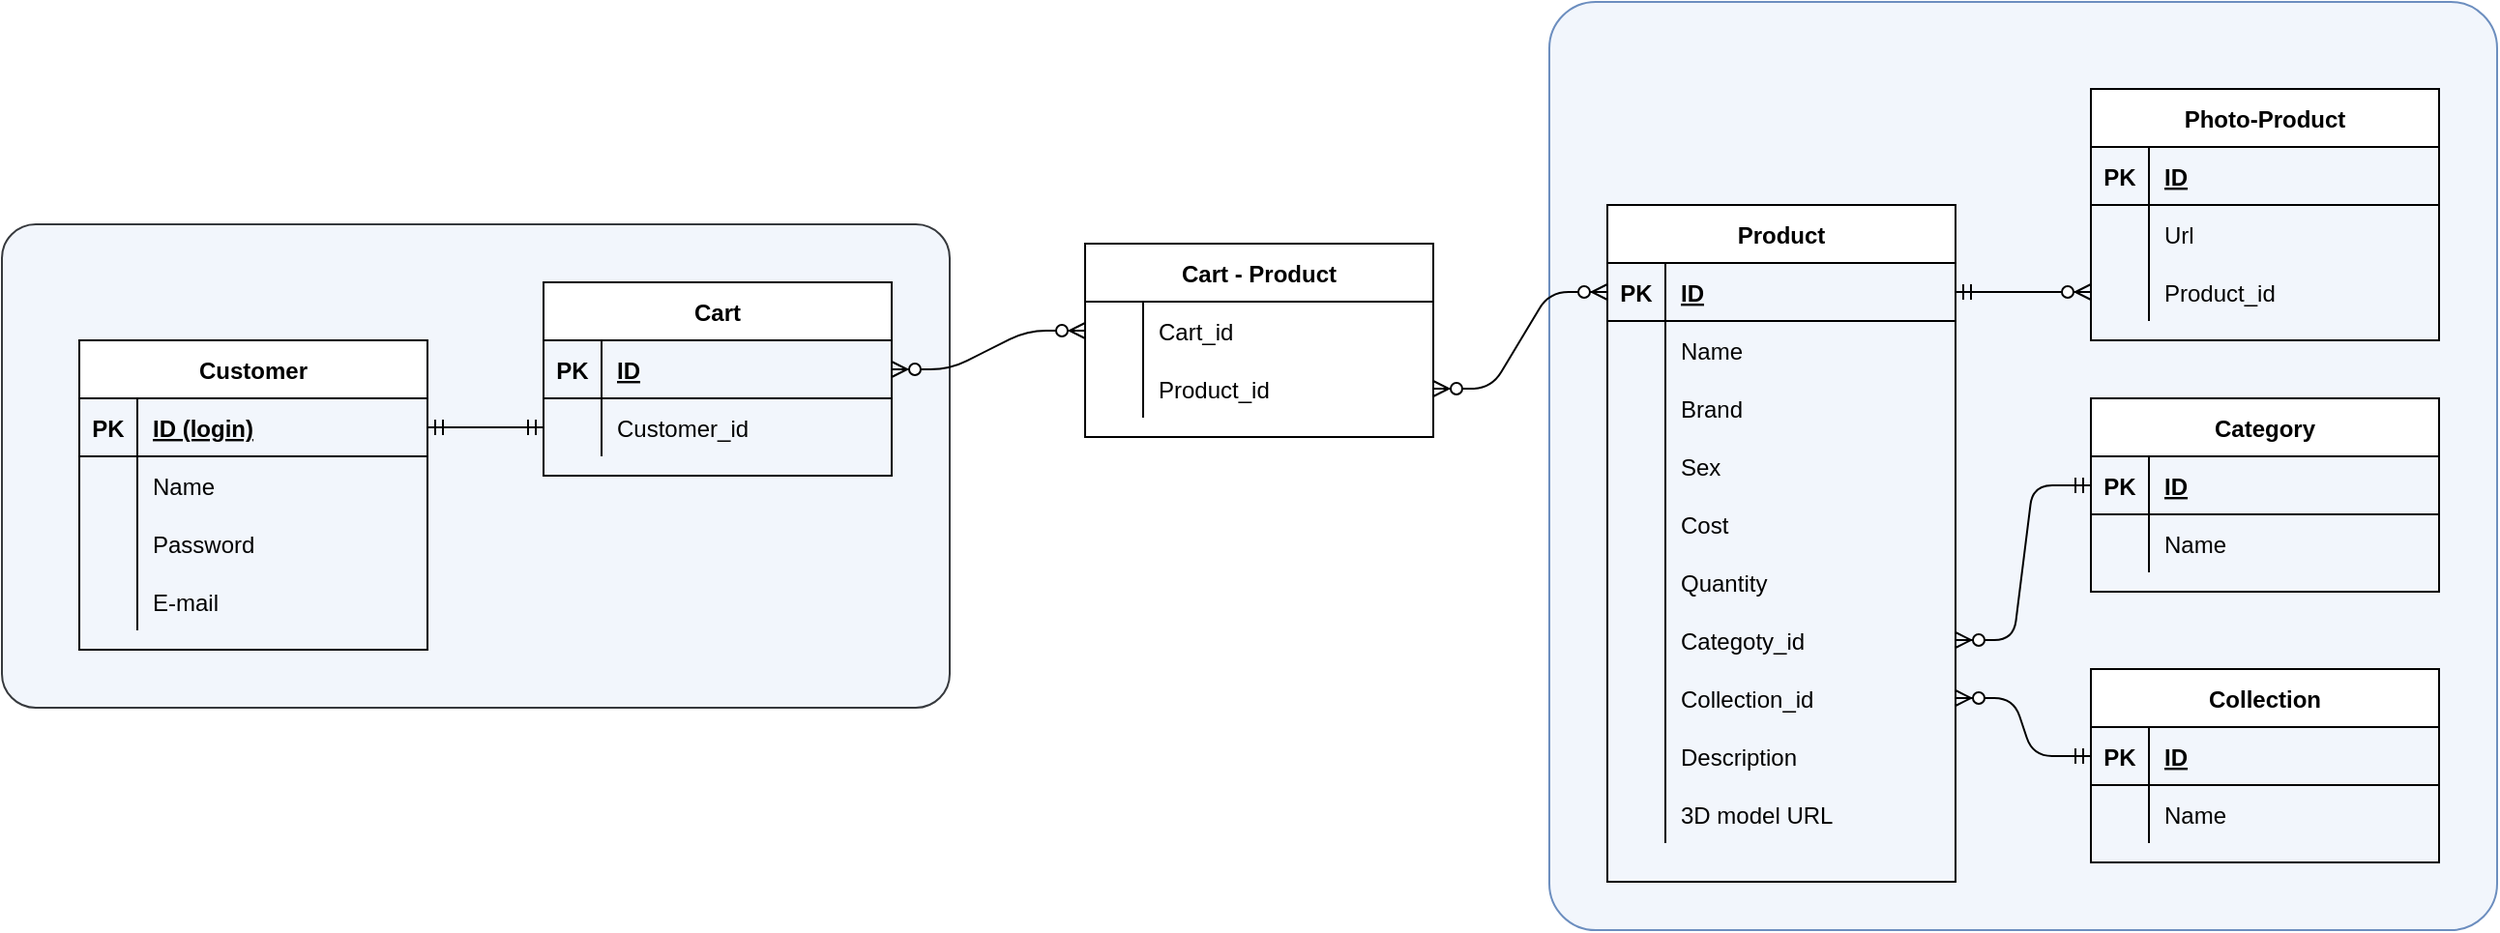 <mxfile version="14.6.9" type="github">
  <diagram id="EeXeCDHX70faB2fhqNmD" name="Page-1">
    <mxGraphModel dx="1483" dy="783" grid="1" gridSize="10" guides="1" tooltips="1" connect="1" arrows="1" fold="1" page="1" pageScale="1" pageWidth="2336" pageHeight="1654" background="none" math="0" shadow="0">
      <root>
        <mxCell id="0" />
        <mxCell id="1" parent="0" />
        <mxCell id="KyWk46hqb0L1sd1K6k6o-130" value="" style="rounded=1;whiteSpace=wrap;html=1;strokeColor=#6c8ebf;arcSize=5;gradientDirection=north;shadow=0;glass=0;fillColor=#F2F6FC;" vertex="1" parent="1">
          <mxGeometry x="1150" y="215" width="490" height="480" as="geometry" />
        </mxCell>
        <mxCell id="KyWk46hqb0L1sd1K6k6o-129" value="" style="rounded=1;whiteSpace=wrap;html=1;strokeColor=#36393d;arcSize=7;fillColor=#F2F6FC;" vertex="1" parent="1">
          <mxGeometry x="350" y="330" width="490" height="250" as="geometry" />
        </mxCell>
        <mxCell id="KyWk46hqb0L1sd1K6k6o-1" value="Customer" style="shape=table;startSize=30;container=1;collapsible=1;childLayout=tableLayout;fixedRows=1;rowLines=0;fontStyle=1;align=center;resizeLast=1;" vertex="1" parent="1">
          <mxGeometry x="390" y="390" width="180" height="160" as="geometry" />
        </mxCell>
        <mxCell id="KyWk46hqb0L1sd1K6k6o-2" value="" style="shape=partialRectangle;collapsible=0;dropTarget=0;pointerEvents=0;fillColor=none;top=0;left=0;bottom=1;right=0;points=[[0,0.5],[1,0.5]];portConstraint=eastwest;" vertex="1" parent="KyWk46hqb0L1sd1K6k6o-1">
          <mxGeometry y="30" width="180" height="30" as="geometry" />
        </mxCell>
        <mxCell id="KyWk46hqb0L1sd1K6k6o-3" value="PK" style="shape=partialRectangle;connectable=0;fillColor=none;top=0;left=0;bottom=0;right=0;fontStyle=1;overflow=hidden;" vertex="1" parent="KyWk46hqb0L1sd1K6k6o-2">
          <mxGeometry width="30" height="30" as="geometry" />
        </mxCell>
        <mxCell id="KyWk46hqb0L1sd1K6k6o-4" value="ID (login)" style="shape=partialRectangle;connectable=0;fillColor=none;top=0;left=0;bottom=0;right=0;align=left;spacingLeft=6;fontStyle=5;overflow=hidden;" vertex="1" parent="KyWk46hqb0L1sd1K6k6o-2">
          <mxGeometry x="30" width="150" height="30" as="geometry" />
        </mxCell>
        <mxCell id="KyWk46hqb0L1sd1K6k6o-11" value="" style="shape=partialRectangle;collapsible=0;dropTarget=0;pointerEvents=0;fillColor=none;top=0;left=0;bottom=0;right=0;points=[[0,0.5],[1,0.5]];portConstraint=eastwest;" vertex="1" parent="KyWk46hqb0L1sd1K6k6o-1">
          <mxGeometry y="60" width="180" height="30" as="geometry" />
        </mxCell>
        <mxCell id="KyWk46hqb0L1sd1K6k6o-12" value="" style="shape=partialRectangle;connectable=0;fillColor=none;top=0;left=0;bottom=0;right=0;editable=1;overflow=hidden;" vertex="1" parent="KyWk46hqb0L1sd1K6k6o-11">
          <mxGeometry width="30" height="30" as="geometry" />
        </mxCell>
        <mxCell id="KyWk46hqb0L1sd1K6k6o-13" value="Name" style="shape=partialRectangle;connectable=0;fillColor=none;top=0;left=0;bottom=0;right=0;align=left;spacingLeft=6;overflow=hidden;" vertex="1" parent="KyWk46hqb0L1sd1K6k6o-11">
          <mxGeometry x="30" width="150" height="30" as="geometry" />
        </mxCell>
        <mxCell id="KyWk46hqb0L1sd1K6k6o-5" value="" style="shape=partialRectangle;collapsible=0;dropTarget=0;pointerEvents=0;fillColor=none;top=0;left=0;bottom=0;right=0;points=[[0,0.5],[1,0.5]];portConstraint=eastwest;" vertex="1" parent="KyWk46hqb0L1sd1K6k6o-1">
          <mxGeometry y="90" width="180" height="30" as="geometry" />
        </mxCell>
        <mxCell id="KyWk46hqb0L1sd1K6k6o-6" value="" style="shape=partialRectangle;connectable=0;fillColor=none;top=0;left=0;bottom=0;right=0;editable=1;overflow=hidden;" vertex="1" parent="KyWk46hqb0L1sd1K6k6o-5">
          <mxGeometry width="30" height="30" as="geometry" />
        </mxCell>
        <mxCell id="KyWk46hqb0L1sd1K6k6o-7" value="Password" style="shape=partialRectangle;connectable=0;fillColor=none;top=0;left=0;bottom=0;right=0;align=left;spacingLeft=6;overflow=hidden;" vertex="1" parent="KyWk46hqb0L1sd1K6k6o-5">
          <mxGeometry x="30" width="150" height="30" as="geometry" />
        </mxCell>
        <mxCell id="KyWk46hqb0L1sd1K6k6o-8" value="" style="shape=partialRectangle;collapsible=0;dropTarget=0;pointerEvents=0;fillColor=none;top=0;left=0;bottom=0;right=0;points=[[0,0.5],[1,0.5]];portConstraint=eastwest;" vertex="1" parent="KyWk46hqb0L1sd1K6k6o-1">
          <mxGeometry y="120" width="180" height="30" as="geometry" />
        </mxCell>
        <mxCell id="KyWk46hqb0L1sd1K6k6o-9" value="" style="shape=partialRectangle;connectable=0;fillColor=none;top=0;left=0;bottom=0;right=0;editable=1;overflow=hidden;" vertex="1" parent="KyWk46hqb0L1sd1K6k6o-8">
          <mxGeometry width="30" height="30" as="geometry" />
        </mxCell>
        <mxCell id="KyWk46hqb0L1sd1K6k6o-10" value="E-mail" style="shape=partialRectangle;connectable=0;fillColor=none;top=0;left=0;bottom=0;right=0;align=left;spacingLeft=6;overflow=hidden;" vertex="1" parent="KyWk46hqb0L1sd1K6k6o-8">
          <mxGeometry x="30" width="150" height="30" as="geometry" />
        </mxCell>
        <mxCell id="KyWk46hqb0L1sd1K6k6o-31" value="Product" style="shape=table;startSize=30;container=1;collapsible=1;childLayout=tableLayout;fixedRows=1;rowLines=0;fontStyle=1;align=center;resizeLast=1;" vertex="1" parent="1">
          <mxGeometry x="1180" y="320" width="180" height="350" as="geometry" />
        </mxCell>
        <mxCell id="KyWk46hqb0L1sd1K6k6o-32" value="" style="shape=partialRectangle;collapsible=0;dropTarget=0;pointerEvents=0;fillColor=none;top=0;left=0;bottom=1;right=0;points=[[0,0.5],[1,0.5]];portConstraint=eastwest;" vertex="1" parent="KyWk46hqb0L1sd1K6k6o-31">
          <mxGeometry y="30" width="180" height="30" as="geometry" />
        </mxCell>
        <mxCell id="KyWk46hqb0L1sd1K6k6o-33" value="PK" style="shape=partialRectangle;connectable=0;fillColor=none;top=0;left=0;bottom=0;right=0;fontStyle=1;overflow=hidden;" vertex="1" parent="KyWk46hqb0L1sd1K6k6o-32">
          <mxGeometry width="30" height="30" as="geometry" />
        </mxCell>
        <mxCell id="KyWk46hqb0L1sd1K6k6o-34" value="ID" style="shape=partialRectangle;connectable=0;fillColor=none;top=0;left=0;bottom=0;right=0;align=left;spacingLeft=6;fontStyle=5;overflow=hidden;" vertex="1" parent="KyWk46hqb0L1sd1K6k6o-32">
          <mxGeometry x="30" width="150" height="30" as="geometry" />
        </mxCell>
        <mxCell id="KyWk46hqb0L1sd1K6k6o-77" value="" style="shape=partialRectangle;collapsible=0;dropTarget=0;pointerEvents=0;fillColor=none;top=0;left=0;bottom=0;right=0;points=[[0,0.5],[1,0.5]];portConstraint=eastwest;" vertex="1" parent="KyWk46hqb0L1sd1K6k6o-31">
          <mxGeometry y="60" width="180" height="30" as="geometry" />
        </mxCell>
        <mxCell id="KyWk46hqb0L1sd1K6k6o-78" value="" style="shape=partialRectangle;connectable=0;fillColor=none;top=0;left=0;bottom=0;right=0;editable=1;overflow=hidden;" vertex="1" parent="KyWk46hqb0L1sd1K6k6o-77">
          <mxGeometry width="30" height="30" as="geometry" />
        </mxCell>
        <mxCell id="KyWk46hqb0L1sd1K6k6o-79" value="Name" style="shape=partialRectangle;connectable=0;fillColor=none;top=0;left=0;bottom=0;right=0;align=left;spacingLeft=6;overflow=hidden;" vertex="1" parent="KyWk46hqb0L1sd1K6k6o-77">
          <mxGeometry x="30" width="150" height="30" as="geometry" />
        </mxCell>
        <mxCell id="KyWk46hqb0L1sd1K6k6o-106" value="" style="shape=partialRectangle;collapsible=0;dropTarget=0;pointerEvents=0;fillColor=none;top=0;left=0;bottom=0;right=0;points=[[0,0.5],[1,0.5]];portConstraint=eastwest;" vertex="1" parent="KyWk46hqb0L1sd1K6k6o-31">
          <mxGeometry y="90" width="180" height="30" as="geometry" />
        </mxCell>
        <mxCell id="KyWk46hqb0L1sd1K6k6o-107" value="" style="shape=partialRectangle;connectable=0;fillColor=none;top=0;left=0;bottom=0;right=0;editable=1;overflow=hidden;" vertex="1" parent="KyWk46hqb0L1sd1K6k6o-106">
          <mxGeometry width="30" height="30" as="geometry" />
        </mxCell>
        <mxCell id="KyWk46hqb0L1sd1K6k6o-108" value="Brand" style="shape=partialRectangle;connectable=0;fillColor=none;top=0;left=0;bottom=0;right=0;align=left;spacingLeft=6;overflow=hidden;" vertex="1" parent="KyWk46hqb0L1sd1K6k6o-106">
          <mxGeometry x="30" width="150" height="30" as="geometry" />
        </mxCell>
        <mxCell id="KyWk46hqb0L1sd1K6k6o-80" value="" style="shape=partialRectangle;collapsible=0;dropTarget=0;pointerEvents=0;fillColor=none;top=0;left=0;bottom=0;right=0;points=[[0,0.5],[1,0.5]];portConstraint=eastwest;" vertex="1" parent="KyWk46hqb0L1sd1K6k6o-31">
          <mxGeometry y="120" width="180" height="30" as="geometry" />
        </mxCell>
        <mxCell id="KyWk46hqb0L1sd1K6k6o-81" value="" style="shape=partialRectangle;connectable=0;fillColor=none;top=0;left=0;bottom=0;right=0;editable=1;overflow=hidden;" vertex="1" parent="KyWk46hqb0L1sd1K6k6o-80">
          <mxGeometry width="30" height="30" as="geometry" />
        </mxCell>
        <mxCell id="KyWk46hqb0L1sd1K6k6o-82" value="Sex" style="shape=partialRectangle;connectable=0;fillColor=none;top=0;left=0;bottom=0;right=0;align=left;spacingLeft=6;overflow=hidden;" vertex="1" parent="KyWk46hqb0L1sd1K6k6o-80">
          <mxGeometry x="30" width="150" height="30" as="geometry" />
        </mxCell>
        <mxCell id="KyWk46hqb0L1sd1K6k6o-38" value="" style="shape=partialRectangle;collapsible=0;dropTarget=0;pointerEvents=0;fillColor=none;top=0;left=0;bottom=0;right=0;points=[[0,0.5],[1,0.5]];portConstraint=eastwest;" vertex="1" parent="KyWk46hqb0L1sd1K6k6o-31">
          <mxGeometry y="150" width="180" height="30" as="geometry" />
        </mxCell>
        <mxCell id="KyWk46hqb0L1sd1K6k6o-39" value="" style="shape=partialRectangle;connectable=0;fillColor=none;top=0;left=0;bottom=0;right=0;editable=1;overflow=hidden;" vertex="1" parent="KyWk46hqb0L1sd1K6k6o-38">
          <mxGeometry width="30" height="30" as="geometry" />
        </mxCell>
        <mxCell id="KyWk46hqb0L1sd1K6k6o-40" value="Cost" style="shape=partialRectangle;connectable=0;fillColor=none;top=0;left=0;bottom=0;right=0;align=left;spacingLeft=6;overflow=hidden;" vertex="1" parent="KyWk46hqb0L1sd1K6k6o-38">
          <mxGeometry x="30" width="150" height="30" as="geometry" />
        </mxCell>
        <mxCell id="KyWk46hqb0L1sd1K6k6o-41" value="" style="shape=partialRectangle;collapsible=0;dropTarget=0;pointerEvents=0;fillColor=none;top=0;left=0;bottom=0;right=0;points=[[0,0.5],[1,0.5]];portConstraint=eastwest;" vertex="1" parent="KyWk46hqb0L1sd1K6k6o-31">
          <mxGeometry y="180" width="180" height="30" as="geometry" />
        </mxCell>
        <mxCell id="KyWk46hqb0L1sd1K6k6o-42" value="" style="shape=partialRectangle;connectable=0;fillColor=none;top=0;left=0;bottom=0;right=0;editable=1;overflow=hidden;" vertex="1" parent="KyWk46hqb0L1sd1K6k6o-41">
          <mxGeometry width="30" height="30" as="geometry" />
        </mxCell>
        <mxCell id="KyWk46hqb0L1sd1K6k6o-43" value="Quantity" style="shape=partialRectangle;connectable=0;fillColor=none;top=0;left=0;bottom=0;right=0;align=left;spacingLeft=6;overflow=hidden;" vertex="1" parent="KyWk46hqb0L1sd1K6k6o-41">
          <mxGeometry x="30" width="150" height="30" as="geometry" />
        </mxCell>
        <mxCell id="KyWk46hqb0L1sd1K6k6o-89" value="" style="shape=partialRectangle;collapsible=0;dropTarget=0;pointerEvents=0;fillColor=none;top=0;left=0;bottom=0;right=0;points=[[0,0.5],[1,0.5]];portConstraint=eastwest;" vertex="1" parent="KyWk46hqb0L1sd1K6k6o-31">
          <mxGeometry y="210" width="180" height="30" as="geometry" />
        </mxCell>
        <mxCell id="KyWk46hqb0L1sd1K6k6o-90" value="" style="shape=partialRectangle;connectable=0;fillColor=none;top=0;left=0;bottom=0;right=0;editable=1;overflow=hidden;" vertex="1" parent="KyWk46hqb0L1sd1K6k6o-89">
          <mxGeometry width="30" height="30" as="geometry" />
        </mxCell>
        <mxCell id="KyWk46hqb0L1sd1K6k6o-91" value="Categoty_id" style="shape=partialRectangle;connectable=0;fillColor=none;top=0;left=0;bottom=0;right=0;align=left;spacingLeft=6;overflow=hidden;" vertex="1" parent="KyWk46hqb0L1sd1K6k6o-89">
          <mxGeometry x="30" width="150" height="30" as="geometry" />
        </mxCell>
        <mxCell id="KyWk46hqb0L1sd1K6k6o-158" value="" style="shape=partialRectangle;collapsible=0;dropTarget=0;pointerEvents=0;fillColor=none;top=0;left=0;bottom=0;right=0;points=[[0,0.5],[1,0.5]];portConstraint=eastwest;" vertex="1" parent="KyWk46hqb0L1sd1K6k6o-31">
          <mxGeometry y="240" width="180" height="30" as="geometry" />
        </mxCell>
        <mxCell id="KyWk46hqb0L1sd1K6k6o-159" value="" style="shape=partialRectangle;connectable=0;fillColor=none;top=0;left=0;bottom=0;right=0;editable=1;overflow=hidden;" vertex="1" parent="KyWk46hqb0L1sd1K6k6o-158">
          <mxGeometry width="30" height="30" as="geometry" />
        </mxCell>
        <mxCell id="KyWk46hqb0L1sd1K6k6o-160" value="Collection_id" style="shape=partialRectangle;connectable=0;fillColor=none;top=0;left=0;bottom=0;right=0;align=left;spacingLeft=6;overflow=hidden;" vertex="1" parent="KyWk46hqb0L1sd1K6k6o-158">
          <mxGeometry x="30" width="150" height="30" as="geometry" />
        </mxCell>
        <mxCell id="KyWk46hqb0L1sd1K6k6o-44" value="" style="shape=partialRectangle;collapsible=0;dropTarget=0;pointerEvents=0;fillColor=none;top=0;left=0;bottom=0;right=0;points=[[0,0.5],[1,0.5]];portConstraint=eastwest;" vertex="1" parent="KyWk46hqb0L1sd1K6k6o-31">
          <mxGeometry y="270" width="180" height="30" as="geometry" />
        </mxCell>
        <mxCell id="KyWk46hqb0L1sd1K6k6o-45" value="" style="shape=partialRectangle;connectable=0;fillColor=none;top=0;left=0;bottom=0;right=0;editable=1;overflow=hidden;" vertex="1" parent="KyWk46hqb0L1sd1K6k6o-44">
          <mxGeometry width="30" height="30" as="geometry" />
        </mxCell>
        <mxCell id="KyWk46hqb0L1sd1K6k6o-46" value="Description" style="shape=partialRectangle;connectable=0;fillColor=none;top=0;left=0;bottom=0;right=0;align=left;spacingLeft=6;overflow=hidden;" vertex="1" parent="KyWk46hqb0L1sd1K6k6o-44">
          <mxGeometry x="30" width="150" height="30" as="geometry" />
        </mxCell>
        <mxCell id="KyWk46hqb0L1sd1K6k6o-60" value="" style="shape=partialRectangle;collapsible=0;dropTarget=0;pointerEvents=0;fillColor=none;top=0;left=0;bottom=0;right=0;points=[[0,0.5],[1,0.5]];portConstraint=eastwest;" vertex="1" parent="KyWk46hqb0L1sd1K6k6o-31">
          <mxGeometry y="300" width="180" height="30" as="geometry" />
        </mxCell>
        <mxCell id="KyWk46hqb0L1sd1K6k6o-61" value="" style="shape=partialRectangle;connectable=0;fillColor=none;top=0;left=0;bottom=0;right=0;editable=1;overflow=hidden;" vertex="1" parent="KyWk46hqb0L1sd1K6k6o-60">
          <mxGeometry width="30" height="30" as="geometry" />
        </mxCell>
        <mxCell id="KyWk46hqb0L1sd1K6k6o-62" value="3D model URL" style="shape=partialRectangle;connectable=0;fillColor=none;top=0;left=0;bottom=0;right=0;align=left;spacingLeft=6;overflow=hidden;" vertex="1" parent="KyWk46hqb0L1sd1K6k6o-60">
          <mxGeometry x="30" width="150" height="30" as="geometry" />
        </mxCell>
        <mxCell id="KyWk46hqb0L1sd1K6k6o-47" value="Photo-Product" style="shape=table;startSize=30;container=1;collapsible=1;childLayout=tableLayout;fixedRows=1;rowLines=0;fontStyle=1;align=center;resizeLast=1;" vertex="1" parent="1">
          <mxGeometry x="1430" y="260" width="180" height="130" as="geometry" />
        </mxCell>
        <mxCell id="KyWk46hqb0L1sd1K6k6o-48" value="" style="shape=partialRectangle;collapsible=0;dropTarget=0;pointerEvents=0;fillColor=none;top=0;left=0;bottom=1;right=0;points=[[0,0.5],[1,0.5]];portConstraint=eastwest;" vertex="1" parent="KyWk46hqb0L1sd1K6k6o-47">
          <mxGeometry y="30" width="180" height="30" as="geometry" />
        </mxCell>
        <mxCell id="KyWk46hqb0L1sd1K6k6o-49" value="PK" style="shape=partialRectangle;connectable=0;fillColor=none;top=0;left=0;bottom=0;right=0;fontStyle=1;overflow=hidden;" vertex="1" parent="KyWk46hqb0L1sd1K6k6o-48">
          <mxGeometry width="30" height="30" as="geometry" />
        </mxCell>
        <mxCell id="KyWk46hqb0L1sd1K6k6o-50" value="ID" style="shape=partialRectangle;connectable=0;fillColor=none;top=0;left=0;bottom=0;right=0;align=left;spacingLeft=6;fontStyle=5;overflow=hidden;" vertex="1" parent="KyWk46hqb0L1sd1K6k6o-48">
          <mxGeometry x="30" width="150" height="30" as="geometry" />
        </mxCell>
        <mxCell id="KyWk46hqb0L1sd1K6k6o-51" value="" style="shape=partialRectangle;collapsible=0;dropTarget=0;pointerEvents=0;fillColor=none;top=0;left=0;bottom=0;right=0;points=[[0,0.5],[1,0.5]];portConstraint=eastwest;" vertex="1" parent="KyWk46hqb0L1sd1K6k6o-47">
          <mxGeometry y="60" width="180" height="30" as="geometry" />
        </mxCell>
        <mxCell id="KyWk46hqb0L1sd1K6k6o-52" value="" style="shape=partialRectangle;connectable=0;fillColor=none;top=0;left=0;bottom=0;right=0;editable=1;overflow=hidden;" vertex="1" parent="KyWk46hqb0L1sd1K6k6o-51">
          <mxGeometry width="30" height="30" as="geometry" />
        </mxCell>
        <mxCell id="KyWk46hqb0L1sd1K6k6o-53" value="Url" style="shape=partialRectangle;connectable=0;fillColor=none;top=0;left=0;bottom=0;right=0;align=left;spacingLeft=6;overflow=hidden;" vertex="1" parent="KyWk46hqb0L1sd1K6k6o-51">
          <mxGeometry x="30" width="150" height="30" as="geometry" />
        </mxCell>
        <mxCell id="KyWk46hqb0L1sd1K6k6o-54" value="" style="shape=partialRectangle;collapsible=0;dropTarget=0;pointerEvents=0;fillColor=none;top=0;left=0;bottom=0;right=0;points=[[0,0.5],[1,0.5]];portConstraint=eastwest;" vertex="1" parent="KyWk46hqb0L1sd1K6k6o-47">
          <mxGeometry y="90" width="180" height="30" as="geometry" />
        </mxCell>
        <mxCell id="KyWk46hqb0L1sd1K6k6o-55" value="" style="shape=partialRectangle;connectable=0;fillColor=none;top=0;left=0;bottom=0;right=0;editable=1;overflow=hidden;" vertex="1" parent="KyWk46hqb0L1sd1K6k6o-54">
          <mxGeometry width="30" height="30" as="geometry" />
        </mxCell>
        <mxCell id="KyWk46hqb0L1sd1K6k6o-56" value="Product_id" style="shape=partialRectangle;connectable=0;fillColor=none;top=0;left=0;bottom=0;right=0;align=left;spacingLeft=6;overflow=hidden;" vertex="1" parent="KyWk46hqb0L1sd1K6k6o-54">
          <mxGeometry x="30" width="150" height="30" as="geometry" />
        </mxCell>
        <mxCell id="KyWk46hqb0L1sd1K6k6o-63" value="" style="edgeStyle=entityRelationEdgeStyle;fontSize=12;html=1;endArrow=ERzeroToMany;startArrow=ERmandOne;" edge="1" parent="1" source="KyWk46hqb0L1sd1K6k6o-32" target="KyWk46hqb0L1sd1K6k6o-54">
          <mxGeometry width="100" height="100" relative="1" as="geometry">
            <mxPoint x="1420" y="540" as="sourcePoint" />
            <mxPoint x="1520" y="440" as="targetPoint" />
          </mxGeometry>
        </mxCell>
        <mxCell id="KyWk46hqb0L1sd1K6k6o-64" value="Category" style="shape=table;startSize=30;container=1;collapsible=1;childLayout=tableLayout;fixedRows=1;rowLines=0;fontStyle=1;align=center;resizeLast=1;" vertex="1" parent="1">
          <mxGeometry x="1430" y="420" width="180" height="100" as="geometry" />
        </mxCell>
        <mxCell id="KyWk46hqb0L1sd1K6k6o-65" value="" style="shape=partialRectangle;collapsible=0;dropTarget=0;pointerEvents=0;fillColor=none;top=0;left=0;bottom=1;right=0;points=[[0,0.5],[1,0.5]];portConstraint=eastwest;" vertex="1" parent="KyWk46hqb0L1sd1K6k6o-64">
          <mxGeometry y="30" width="180" height="30" as="geometry" />
        </mxCell>
        <mxCell id="KyWk46hqb0L1sd1K6k6o-66" value="PK" style="shape=partialRectangle;connectable=0;fillColor=none;top=0;left=0;bottom=0;right=0;fontStyle=1;overflow=hidden;" vertex="1" parent="KyWk46hqb0L1sd1K6k6o-65">
          <mxGeometry width="30" height="30" as="geometry" />
        </mxCell>
        <mxCell id="KyWk46hqb0L1sd1K6k6o-67" value="ID" style="shape=partialRectangle;connectable=0;fillColor=none;top=0;left=0;bottom=0;right=0;align=left;spacingLeft=6;fontStyle=5;overflow=hidden;" vertex="1" parent="KyWk46hqb0L1sd1K6k6o-65">
          <mxGeometry x="30" width="150" height="30" as="geometry" />
        </mxCell>
        <mxCell id="KyWk46hqb0L1sd1K6k6o-68" value="" style="shape=partialRectangle;collapsible=0;dropTarget=0;pointerEvents=0;fillColor=none;top=0;left=0;bottom=0;right=0;points=[[0,0.5],[1,0.5]];portConstraint=eastwest;" vertex="1" parent="KyWk46hqb0L1sd1K6k6o-64">
          <mxGeometry y="60" width="180" height="30" as="geometry" />
        </mxCell>
        <mxCell id="KyWk46hqb0L1sd1K6k6o-69" value="" style="shape=partialRectangle;connectable=0;fillColor=none;top=0;left=0;bottom=0;right=0;editable=1;overflow=hidden;" vertex="1" parent="KyWk46hqb0L1sd1K6k6o-68">
          <mxGeometry width="30" height="30" as="geometry" />
        </mxCell>
        <mxCell id="KyWk46hqb0L1sd1K6k6o-70" value="Name" style="shape=partialRectangle;connectable=0;fillColor=none;top=0;left=0;bottom=0;right=0;align=left;spacingLeft=6;overflow=hidden;" vertex="1" parent="KyWk46hqb0L1sd1K6k6o-68">
          <mxGeometry x="30" width="150" height="30" as="geometry" />
        </mxCell>
        <mxCell id="KyWk46hqb0L1sd1K6k6o-92" value="" style="edgeStyle=entityRelationEdgeStyle;fontSize=12;html=1;endArrow=ERzeroToMany;startArrow=ERmandOne;" edge="1" parent="1" source="KyWk46hqb0L1sd1K6k6o-65" target="KyWk46hqb0L1sd1K6k6o-89">
          <mxGeometry width="100" height="100" relative="1" as="geometry">
            <mxPoint x="1050" y="590" as="sourcePoint" />
            <mxPoint x="1150" y="490" as="targetPoint" />
          </mxGeometry>
        </mxCell>
        <mxCell id="KyWk46hqb0L1sd1K6k6o-93" value="Cart" style="shape=table;startSize=30;container=1;collapsible=1;childLayout=tableLayout;fixedRows=1;rowLines=0;fontStyle=1;align=center;resizeLast=1;" vertex="1" parent="1">
          <mxGeometry x="630" y="360" width="180" height="100" as="geometry" />
        </mxCell>
        <mxCell id="KyWk46hqb0L1sd1K6k6o-94" value="" style="shape=partialRectangle;collapsible=0;dropTarget=0;pointerEvents=0;fillColor=none;top=0;left=0;bottom=1;right=0;points=[[0,0.5],[1,0.5]];portConstraint=eastwest;" vertex="1" parent="KyWk46hqb0L1sd1K6k6o-93">
          <mxGeometry y="30" width="180" height="30" as="geometry" />
        </mxCell>
        <mxCell id="KyWk46hqb0L1sd1K6k6o-95" value="PK" style="shape=partialRectangle;connectable=0;fillColor=none;top=0;left=0;bottom=0;right=0;fontStyle=1;overflow=hidden;" vertex="1" parent="KyWk46hqb0L1sd1K6k6o-94">
          <mxGeometry width="30" height="30" as="geometry" />
        </mxCell>
        <mxCell id="KyWk46hqb0L1sd1K6k6o-96" value="ID" style="shape=partialRectangle;connectable=0;fillColor=none;top=0;left=0;bottom=0;right=0;align=left;spacingLeft=6;fontStyle=5;overflow=hidden;" vertex="1" parent="KyWk46hqb0L1sd1K6k6o-94">
          <mxGeometry x="30" width="150" height="30" as="geometry" />
        </mxCell>
        <mxCell id="KyWk46hqb0L1sd1K6k6o-97" value="" style="shape=partialRectangle;collapsible=0;dropTarget=0;pointerEvents=0;fillColor=none;top=0;left=0;bottom=0;right=0;points=[[0,0.5],[1,0.5]];portConstraint=eastwest;" vertex="1" parent="KyWk46hqb0L1sd1K6k6o-93">
          <mxGeometry y="60" width="180" height="30" as="geometry" />
        </mxCell>
        <mxCell id="KyWk46hqb0L1sd1K6k6o-98" value="" style="shape=partialRectangle;connectable=0;fillColor=none;top=0;left=0;bottom=0;right=0;editable=1;overflow=hidden;" vertex="1" parent="KyWk46hqb0L1sd1K6k6o-97">
          <mxGeometry width="30" height="30" as="geometry" />
        </mxCell>
        <mxCell id="KyWk46hqb0L1sd1K6k6o-99" value="Customer_id" style="shape=partialRectangle;connectable=0;fillColor=none;top=0;left=0;bottom=0;right=0;align=left;spacingLeft=6;overflow=hidden;" vertex="1" parent="KyWk46hqb0L1sd1K6k6o-97">
          <mxGeometry x="30" width="150" height="30" as="geometry" />
        </mxCell>
        <mxCell id="KyWk46hqb0L1sd1K6k6o-109" value="" style="edgeStyle=entityRelationEdgeStyle;fontSize=12;html=1;endArrow=ERmandOne;startArrow=ERmandOne;" edge="1" parent="1" source="KyWk46hqb0L1sd1K6k6o-2" target="KyWk46hqb0L1sd1K6k6o-97">
          <mxGeometry width="100" height="100" relative="1" as="geometry">
            <mxPoint x="570" y="670" as="sourcePoint" />
            <mxPoint x="670" y="570" as="targetPoint" />
          </mxGeometry>
        </mxCell>
        <mxCell id="KyWk46hqb0L1sd1K6k6o-114" value="Cart - Product" style="shape=table;startSize=30;container=1;collapsible=1;childLayout=tableLayout;fixedRows=1;rowLines=0;fontStyle=1;align=center;resizeLast=1;" vertex="1" parent="1">
          <mxGeometry x="910" y="340" width="180" height="100" as="geometry" />
        </mxCell>
        <mxCell id="KyWk46hqb0L1sd1K6k6o-118" value="" style="shape=partialRectangle;collapsible=0;dropTarget=0;pointerEvents=0;fillColor=none;top=0;left=0;bottom=0;right=0;points=[[0,0.5],[1,0.5]];portConstraint=eastwest;" vertex="1" parent="KyWk46hqb0L1sd1K6k6o-114">
          <mxGeometry y="30" width="180" height="30" as="geometry" />
        </mxCell>
        <mxCell id="KyWk46hqb0L1sd1K6k6o-119" value="" style="shape=partialRectangle;connectable=0;fillColor=none;top=0;left=0;bottom=0;right=0;editable=1;overflow=hidden;" vertex="1" parent="KyWk46hqb0L1sd1K6k6o-118">
          <mxGeometry width="30" height="30" as="geometry" />
        </mxCell>
        <mxCell id="KyWk46hqb0L1sd1K6k6o-120" value="Cart_id" style="shape=partialRectangle;connectable=0;fillColor=none;top=0;left=0;bottom=0;right=0;align=left;spacingLeft=6;overflow=hidden;" vertex="1" parent="KyWk46hqb0L1sd1K6k6o-118">
          <mxGeometry x="30" width="150" height="30" as="geometry" />
        </mxCell>
        <mxCell id="KyWk46hqb0L1sd1K6k6o-121" value="" style="shape=partialRectangle;collapsible=0;dropTarget=0;pointerEvents=0;fillColor=none;top=0;left=0;bottom=0;right=0;points=[[0,0.5],[1,0.5]];portConstraint=eastwest;" vertex="1" parent="KyWk46hqb0L1sd1K6k6o-114">
          <mxGeometry y="60" width="180" height="30" as="geometry" />
        </mxCell>
        <mxCell id="KyWk46hqb0L1sd1K6k6o-122" value="" style="shape=partialRectangle;connectable=0;fillColor=none;top=0;left=0;bottom=0;right=0;editable=1;overflow=hidden;" vertex="1" parent="KyWk46hqb0L1sd1K6k6o-121">
          <mxGeometry width="30" height="30" as="geometry" />
        </mxCell>
        <mxCell id="KyWk46hqb0L1sd1K6k6o-123" value="Product_id" style="shape=partialRectangle;connectable=0;fillColor=none;top=0;left=0;bottom=0;right=0;align=left;spacingLeft=6;overflow=hidden;" vertex="1" parent="KyWk46hqb0L1sd1K6k6o-121">
          <mxGeometry x="30" width="150" height="30" as="geometry" />
        </mxCell>
        <mxCell id="KyWk46hqb0L1sd1K6k6o-127" value="" style="edgeStyle=entityRelationEdgeStyle;fontSize=12;html=1;endArrow=ERzeroToMany;endFill=1;startArrow=ERzeroToMany;" edge="1" parent="1" source="KyWk46hqb0L1sd1K6k6o-121" target="KyWk46hqb0L1sd1K6k6o-32">
          <mxGeometry width="100" height="100" relative="1" as="geometry">
            <mxPoint x="870" y="630" as="sourcePoint" />
            <mxPoint x="970" y="530" as="targetPoint" />
          </mxGeometry>
        </mxCell>
        <mxCell id="KyWk46hqb0L1sd1K6k6o-128" value="" style="edgeStyle=entityRelationEdgeStyle;fontSize=12;html=1;endArrow=ERzeroToMany;endFill=1;startArrow=ERzeroToMany;" edge="1" parent="1" source="KyWk46hqb0L1sd1K6k6o-94" target="KyWk46hqb0L1sd1K6k6o-118">
          <mxGeometry width="100" height="100" relative="1" as="geometry">
            <mxPoint x="780" y="720" as="sourcePoint" />
            <mxPoint x="880" y="620" as="targetPoint" />
          </mxGeometry>
        </mxCell>
        <mxCell id="KyWk46hqb0L1sd1K6k6o-161" value="Collection" style="shape=table;startSize=30;container=1;collapsible=1;childLayout=tableLayout;fixedRows=1;rowLines=0;fontStyle=1;align=center;resizeLast=1;" vertex="1" parent="1">
          <mxGeometry x="1430" y="560" width="180" height="100" as="geometry" />
        </mxCell>
        <mxCell id="KyWk46hqb0L1sd1K6k6o-162" value="" style="shape=partialRectangle;collapsible=0;dropTarget=0;pointerEvents=0;fillColor=none;top=0;left=0;bottom=1;right=0;points=[[0,0.5],[1,0.5]];portConstraint=eastwest;" vertex="1" parent="KyWk46hqb0L1sd1K6k6o-161">
          <mxGeometry y="30" width="180" height="30" as="geometry" />
        </mxCell>
        <mxCell id="KyWk46hqb0L1sd1K6k6o-163" value="PK" style="shape=partialRectangle;connectable=0;fillColor=none;top=0;left=0;bottom=0;right=0;fontStyle=1;overflow=hidden;" vertex="1" parent="KyWk46hqb0L1sd1K6k6o-162">
          <mxGeometry width="30" height="30" as="geometry" />
        </mxCell>
        <mxCell id="KyWk46hqb0L1sd1K6k6o-164" value="ID" style="shape=partialRectangle;connectable=0;fillColor=none;top=0;left=0;bottom=0;right=0;align=left;spacingLeft=6;fontStyle=5;overflow=hidden;" vertex="1" parent="KyWk46hqb0L1sd1K6k6o-162">
          <mxGeometry x="30" width="150" height="30" as="geometry" />
        </mxCell>
        <mxCell id="KyWk46hqb0L1sd1K6k6o-165" value="" style="shape=partialRectangle;collapsible=0;dropTarget=0;pointerEvents=0;fillColor=none;top=0;left=0;bottom=0;right=0;points=[[0,0.5],[1,0.5]];portConstraint=eastwest;" vertex="1" parent="KyWk46hqb0L1sd1K6k6o-161">
          <mxGeometry y="60" width="180" height="30" as="geometry" />
        </mxCell>
        <mxCell id="KyWk46hqb0L1sd1K6k6o-166" value="" style="shape=partialRectangle;connectable=0;fillColor=none;top=0;left=0;bottom=0;right=0;editable=1;overflow=hidden;" vertex="1" parent="KyWk46hqb0L1sd1K6k6o-165">
          <mxGeometry width="30" height="30" as="geometry" />
        </mxCell>
        <mxCell id="KyWk46hqb0L1sd1K6k6o-167" value="Name" style="shape=partialRectangle;connectable=0;fillColor=none;top=0;left=0;bottom=0;right=0;align=left;spacingLeft=6;overflow=hidden;" vertex="1" parent="KyWk46hqb0L1sd1K6k6o-165">
          <mxGeometry x="30" width="150" height="30" as="geometry" />
        </mxCell>
        <mxCell id="KyWk46hqb0L1sd1K6k6o-168" value="" style="edgeStyle=entityRelationEdgeStyle;fontSize=12;html=1;endArrow=ERzeroToMany;startArrow=ERmandOne;" edge="1" parent="1" source="KyWk46hqb0L1sd1K6k6o-162" target="KyWk46hqb0L1sd1K6k6o-158">
          <mxGeometry width="100" height="100" relative="1" as="geometry">
            <mxPoint x="970" y="430" as="sourcePoint" />
            <mxPoint x="1070" y="330" as="targetPoint" />
          </mxGeometry>
        </mxCell>
      </root>
    </mxGraphModel>
  </diagram>
</mxfile>
